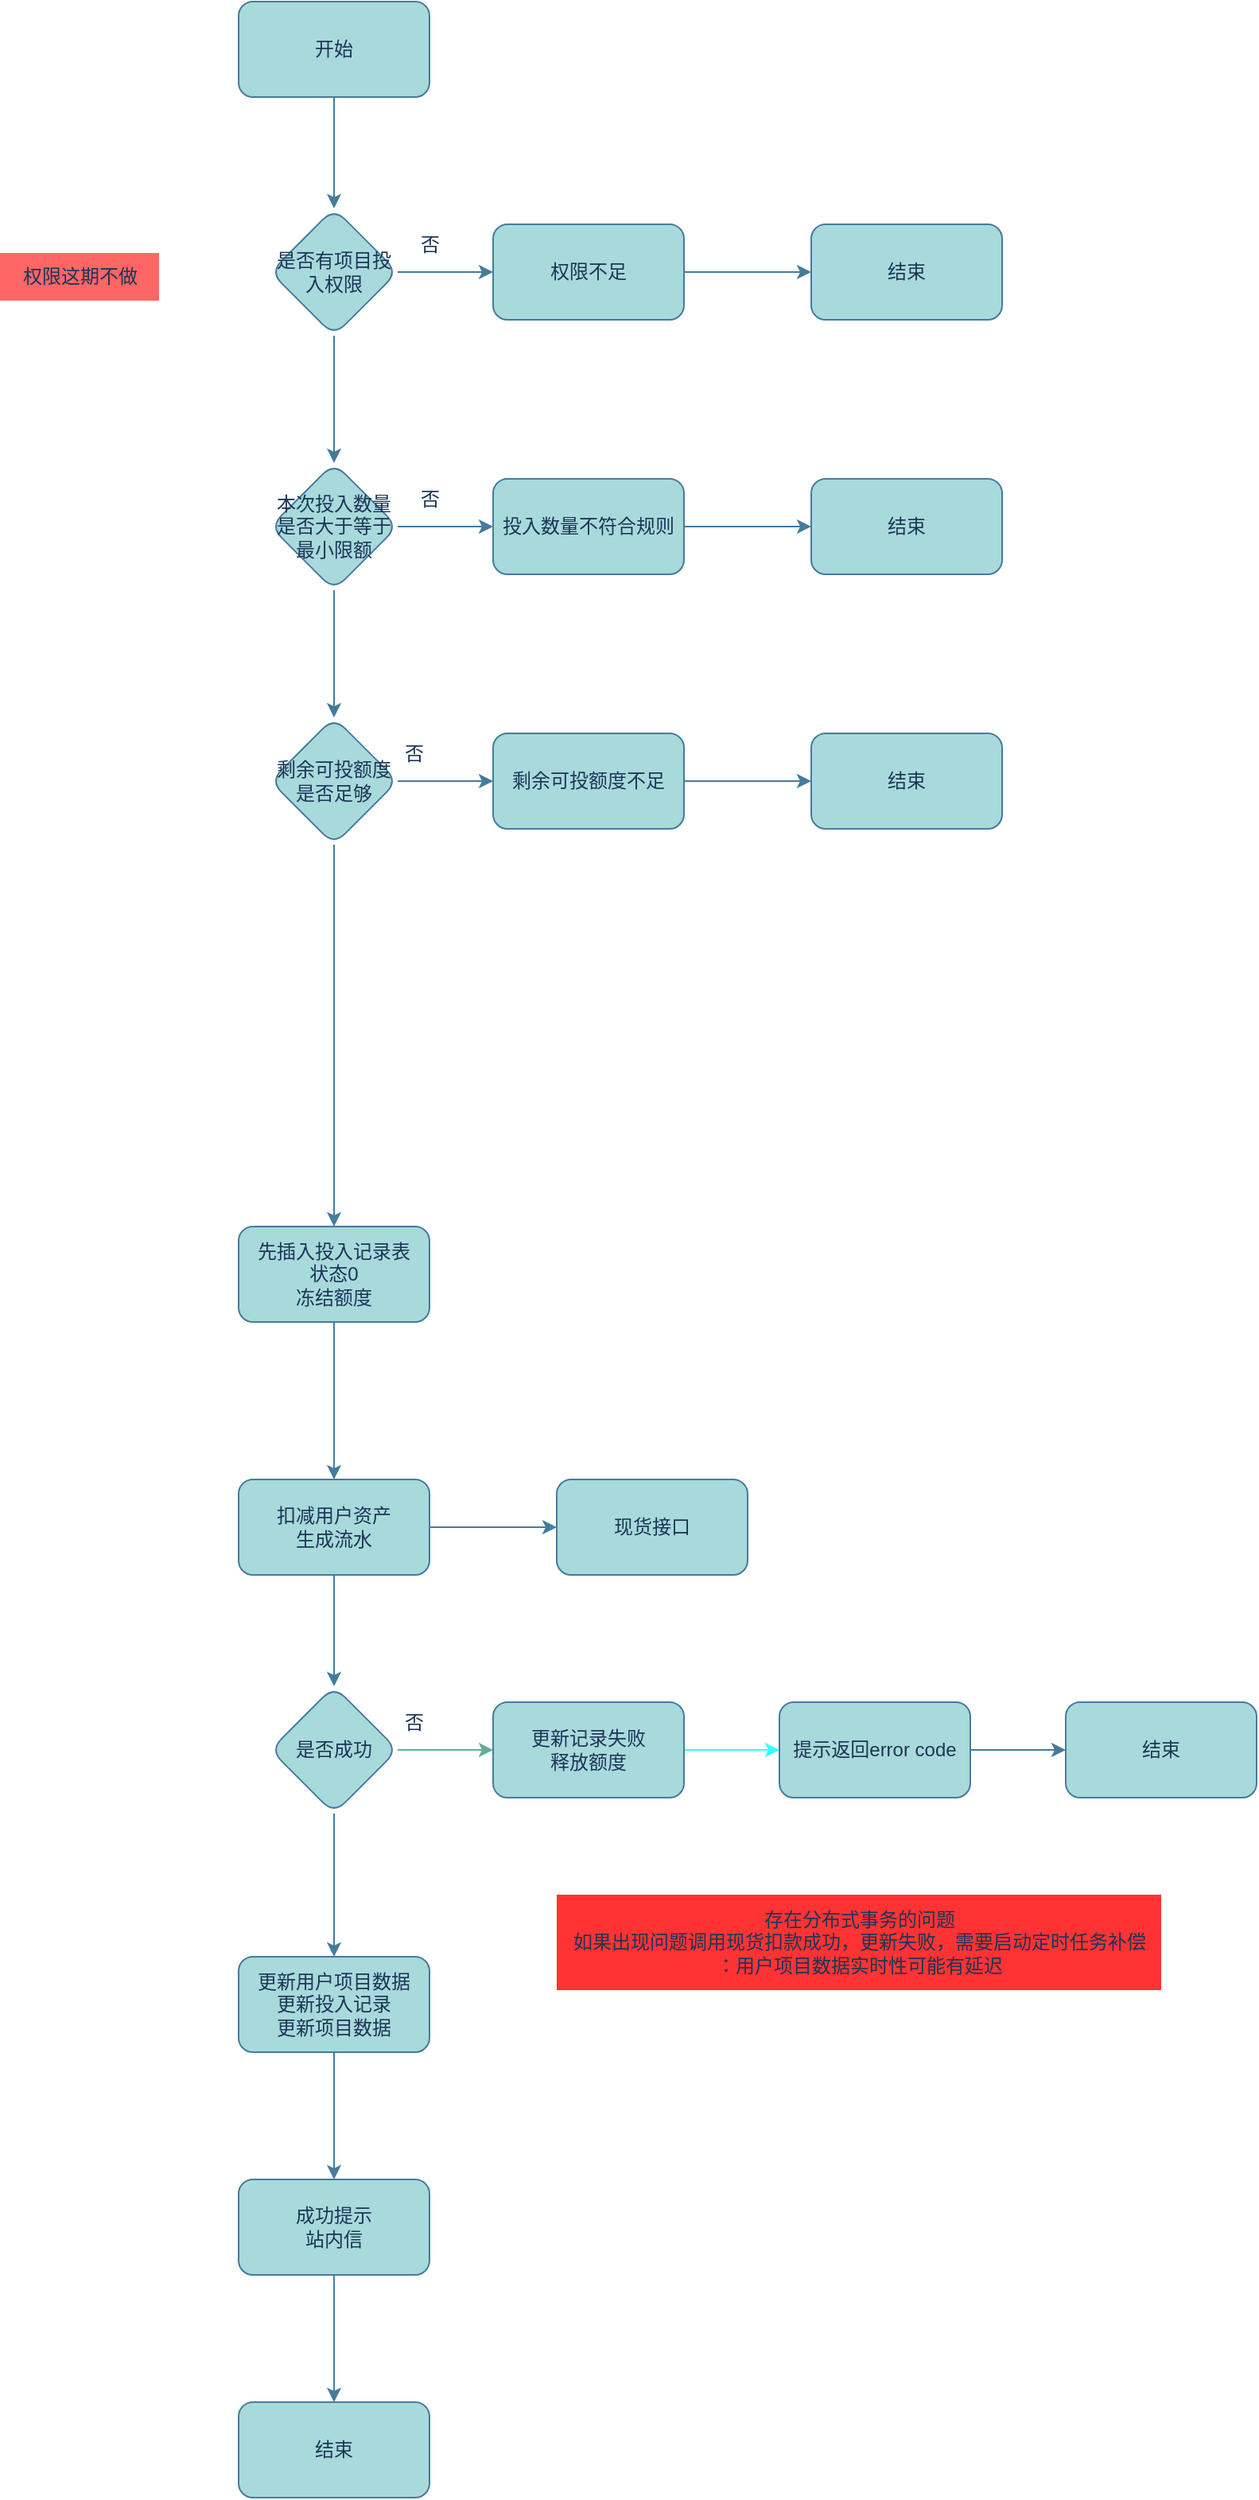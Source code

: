 <mxfile version="21.5.2" type="github">
  <diagram id="C5RBs43oDa-KdzZeNtuy" name="Page-1">
    <mxGraphModel dx="954" dy="500" grid="1" gridSize="10" guides="1" tooltips="1" connect="1" arrows="1" fold="1" page="1" pageScale="1" pageWidth="1200" pageHeight="1920" background="#ffffff" math="0" shadow="0">
      <root>
        <mxCell id="WIyWlLk6GJQsqaUBKTNV-0" />
        <mxCell id="WIyWlLk6GJQsqaUBKTNV-1" parent="WIyWlLk6GJQsqaUBKTNV-0" />
        <mxCell id="2e_g-QVYGHSv_7SJw1xX-2" value="" style="edgeStyle=orthogonalEdgeStyle;rounded=0;orthogonalLoop=1;jettySize=auto;html=1;strokeColor=#457B9D;fontColor=#1D3557;fillColor=#A8DADC;" parent="WIyWlLk6GJQsqaUBKTNV-1" source="2e_g-QVYGHSv_7SJw1xX-0" target="2e_g-QVYGHSv_7SJw1xX-1" edge="1">
          <mxGeometry relative="1" as="geometry" />
        </mxCell>
        <mxCell id="2e_g-QVYGHSv_7SJw1xX-0" value="开始" style="rounded=1;whiteSpace=wrap;html=1;strokeColor=#457B9D;fontColor=#1D3557;fillColor=#A8DADC;" parent="WIyWlLk6GJQsqaUBKTNV-1" vertex="1">
          <mxGeometry x="250" y="20" width="120" height="60" as="geometry" />
        </mxCell>
        <mxCell id="2e_g-QVYGHSv_7SJw1xX-4" value="" style="edgeStyle=orthogonalEdgeStyle;rounded=0;orthogonalLoop=1;jettySize=auto;html=1;strokeColor=#457B9D;fontColor=#1D3557;fillColor=#A8DADC;" parent="WIyWlLk6GJQsqaUBKTNV-1" source="2e_g-QVYGHSv_7SJw1xX-1" target="2e_g-QVYGHSv_7SJw1xX-3" edge="1">
          <mxGeometry relative="1" as="geometry" />
        </mxCell>
        <mxCell id="2e_g-QVYGHSv_7SJw1xX-9" value="" style="edgeStyle=orthogonalEdgeStyle;rounded=0;orthogonalLoop=1;jettySize=auto;html=1;strokeColor=#457B9D;fontColor=#1D3557;fillColor=#A8DADC;" parent="WIyWlLk6GJQsqaUBKTNV-1" source="2e_g-QVYGHSv_7SJw1xX-1" target="2e_g-QVYGHSv_7SJw1xX-8" edge="1">
          <mxGeometry relative="1" as="geometry" />
        </mxCell>
        <mxCell id="2e_g-QVYGHSv_7SJw1xX-1" value="是否有项目投入权限" style="rhombus;whiteSpace=wrap;html=1;fillColor=#A8DADC;strokeColor=#457B9D;fontColor=#1D3557;rounded=1;" parent="WIyWlLk6GJQsqaUBKTNV-1" vertex="1">
          <mxGeometry x="270" y="150" width="80" height="80" as="geometry" />
        </mxCell>
        <mxCell id="2e_g-QVYGHSv_7SJw1xX-7" value="" style="edgeStyle=orthogonalEdgeStyle;rounded=0;orthogonalLoop=1;jettySize=auto;html=1;strokeColor=#457B9D;fontColor=#1D3557;fillColor=#A8DADC;" parent="WIyWlLk6GJQsqaUBKTNV-1" source="2e_g-QVYGHSv_7SJw1xX-3" target="2e_g-QVYGHSv_7SJw1xX-6" edge="1">
          <mxGeometry relative="1" as="geometry" />
        </mxCell>
        <mxCell id="2e_g-QVYGHSv_7SJw1xX-3" value="权限不足" style="whiteSpace=wrap;html=1;fillColor=#A8DADC;strokeColor=#457B9D;fontColor=#1D3557;rounded=1;" parent="WIyWlLk6GJQsqaUBKTNV-1" vertex="1">
          <mxGeometry x="410" y="160" width="120" height="60" as="geometry" />
        </mxCell>
        <mxCell id="2e_g-QVYGHSv_7SJw1xX-5" value="否" style="text;html=1;align=center;verticalAlign=middle;resizable=0;points=[];autosize=1;strokeColor=none;fillColor=none;fontColor=#1D3557;" parent="WIyWlLk6GJQsqaUBKTNV-1" vertex="1">
          <mxGeometry x="350" y="158" width="40" height="30" as="geometry" />
        </mxCell>
        <mxCell id="2e_g-QVYGHSv_7SJw1xX-6" value="结束" style="whiteSpace=wrap;html=1;fillColor=#A8DADC;strokeColor=#457B9D;fontColor=#1D3557;rounded=1;" parent="WIyWlLk6GJQsqaUBKTNV-1" vertex="1">
          <mxGeometry x="610" y="160" width="120" height="60" as="geometry" />
        </mxCell>
        <mxCell id="2e_g-QVYGHSv_7SJw1xX-11" value="" style="edgeStyle=orthogonalEdgeStyle;rounded=0;orthogonalLoop=1;jettySize=auto;html=1;strokeColor=#457B9D;fontColor=#1D3557;fillColor=#A8DADC;" parent="WIyWlLk6GJQsqaUBKTNV-1" source="2e_g-QVYGHSv_7SJw1xX-8" target="2e_g-QVYGHSv_7SJw1xX-10" edge="1">
          <mxGeometry relative="1" as="geometry" />
        </mxCell>
        <mxCell id="2e_g-QVYGHSv_7SJw1xX-18" value="" style="edgeStyle=orthogonalEdgeStyle;rounded=0;orthogonalLoop=1;jettySize=auto;html=1;strokeColor=#457B9D;fontColor=#1D3557;fillColor=#A8DADC;" parent="WIyWlLk6GJQsqaUBKTNV-1" source="2e_g-QVYGHSv_7SJw1xX-8" target="2e_g-QVYGHSv_7SJw1xX-17" edge="1">
          <mxGeometry relative="1" as="geometry" />
        </mxCell>
        <mxCell id="2e_g-QVYGHSv_7SJw1xX-8" value="本次投入数量是否大于等于最小限额" style="rhombus;whiteSpace=wrap;html=1;fillColor=#A8DADC;strokeColor=#457B9D;fontColor=#1D3557;rounded=1;" parent="WIyWlLk6GJQsqaUBKTNV-1" vertex="1">
          <mxGeometry x="270" y="310" width="80" height="80" as="geometry" />
        </mxCell>
        <mxCell id="2e_g-QVYGHSv_7SJw1xX-14" value="" style="edgeStyle=orthogonalEdgeStyle;rounded=0;orthogonalLoop=1;jettySize=auto;html=1;strokeColor=#457B9D;fontColor=#1D3557;fillColor=#A8DADC;" parent="WIyWlLk6GJQsqaUBKTNV-1" source="2e_g-QVYGHSv_7SJw1xX-10" target="2e_g-QVYGHSv_7SJw1xX-13" edge="1">
          <mxGeometry relative="1" as="geometry" />
        </mxCell>
        <mxCell id="2e_g-QVYGHSv_7SJw1xX-10" value="投入数量不符合规则" style="whiteSpace=wrap;html=1;fillColor=#A8DADC;strokeColor=#457B9D;fontColor=#1D3557;rounded=1;" parent="WIyWlLk6GJQsqaUBKTNV-1" vertex="1">
          <mxGeometry x="410" y="320" width="120" height="60" as="geometry" />
        </mxCell>
        <mxCell id="2e_g-QVYGHSv_7SJw1xX-12" value="否" style="text;html=1;align=center;verticalAlign=middle;resizable=0;points=[];autosize=1;strokeColor=none;fillColor=none;fontColor=#1D3557;" parent="WIyWlLk6GJQsqaUBKTNV-1" vertex="1">
          <mxGeometry x="350" y="318" width="40" height="30" as="geometry" />
        </mxCell>
        <mxCell id="2e_g-QVYGHSv_7SJw1xX-13" value="结束" style="whiteSpace=wrap;html=1;fillColor=#A8DADC;strokeColor=#457B9D;fontColor=#1D3557;rounded=1;" parent="WIyWlLk6GJQsqaUBKTNV-1" vertex="1">
          <mxGeometry x="610" y="320" width="120" height="60" as="geometry" />
        </mxCell>
        <mxCell id="2e_g-QVYGHSv_7SJw1xX-20" value="" style="edgeStyle=orthogonalEdgeStyle;rounded=0;orthogonalLoop=1;jettySize=auto;html=1;strokeColor=#457B9D;fontColor=#1D3557;fillColor=#A8DADC;" parent="WIyWlLk6GJQsqaUBKTNV-1" source="2e_g-QVYGHSv_7SJw1xX-17" target="2e_g-QVYGHSv_7SJw1xX-19" edge="1">
          <mxGeometry relative="1" as="geometry" />
        </mxCell>
        <mxCell id="2e_g-QVYGHSv_7SJw1xX-25" value="" style="edgeStyle=orthogonalEdgeStyle;rounded=0;orthogonalLoop=1;jettySize=auto;html=1;strokeColor=#457B9D;fontColor=#1D3557;fillColor=#A8DADC;entryX=0.5;entryY=0;entryDx=0;entryDy=0;" parent="WIyWlLk6GJQsqaUBKTNV-1" source="2e_g-QVYGHSv_7SJw1xX-17" target="2e_g-QVYGHSv_7SJw1xX-58" edge="1">
          <mxGeometry relative="1" as="geometry">
            <mxPoint x="310" y="770" as="targetPoint" />
          </mxGeometry>
        </mxCell>
        <mxCell id="2e_g-QVYGHSv_7SJw1xX-17" value="剩余可投额度是否足够" style="rhombus;whiteSpace=wrap;html=1;fillColor=#A8DADC;strokeColor=#457B9D;fontColor=#1D3557;rounded=1;" parent="WIyWlLk6GJQsqaUBKTNV-1" vertex="1">
          <mxGeometry x="270" y="470" width="80" height="80" as="geometry" />
        </mxCell>
        <mxCell id="2e_g-QVYGHSv_7SJw1xX-23" value="" style="edgeStyle=orthogonalEdgeStyle;rounded=0;orthogonalLoop=1;jettySize=auto;html=1;strokeColor=#457B9D;fontColor=#1D3557;fillColor=#A8DADC;" parent="WIyWlLk6GJQsqaUBKTNV-1" source="2e_g-QVYGHSv_7SJw1xX-19" target="2e_g-QVYGHSv_7SJw1xX-22" edge="1">
          <mxGeometry relative="1" as="geometry" />
        </mxCell>
        <mxCell id="2e_g-QVYGHSv_7SJw1xX-19" value="剩余可投额度不足" style="whiteSpace=wrap;html=1;fillColor=#A8DADC;strokeColor=#457B9D;fontColor=#1D3557;rounded=1;" parent="WIyWlLk6GJQsqaUBKTNV-1" vertex="1">
          <mxGeometry x="410" y="480" width="120" height="60" as="geometry" />
        </mxCell>
        <mxCell id="2e_g-QVYGHSv_7SJw1xX-21" value="否" style="text;html=1;align=center;verticalAlign=middle;resizable=0;points=[];autosize=1;strokeColor=none;fillColor=none;fontColor=#1D3557;" parent="WIyWlLk6GJQsqaUBKTNV-1" vertex="1">
          <mxGeometry x="340" y="478" width="40" height="30" as="geometry" />
        </mxCell>
        <mxCell id="2e_g-QVYGHSv_7SJw1xX-22" value="结束" style="whiteSpace=wrap;html=1;fillColor=#A8DADC;strokeColor=#457B9D;fontColor=#1D3557;rounded=1;" parent="WIyWlLk6GJQsqaUBKTNV-1" vertex="1">
          <mxGeometry x="610" y="480" width="120" height="60" as="geometry" />
        </mxCell>
        <mxCell id="2e_g-QVYGHSv_7SJw1xX-38" value="" style="edgeStyle=orthogonalEdgeStyle;rounded=0;orthogonalLoop=1;jettySize=auto;html=1;strokeColor=#457B9D;fontColor=#1D3557;fillColor=#A8DADC;" parent="WIyWlLk6GJQsqaUBKTNV-1" source="2e_g-QVYGHSv_7SJw1xX-31" target="2e_g-QVYGHSv_7SJw1xX-37" edge="1">
          <mxGeometry relative="1" as="geometry" />
        </mxCell>
        <mxCell id="2e_g-QVYGHSv_7SJw1xX-52" value="" style="edgeStyle=orthogonalEdgeStyle;rounded=0;orthogonalLoop=1;jettySize=auto;html=1;strokeColor=#457B9D;fontColor=#1D3557;fillColor=#A8DADC;" parent="WIyWlLk6GJQsqaUBKTNV-1" source="2e_g-QVYGHSv_7SJw1xX-31" target="2e_g-QVYGHSv_7SJw1xX-51" edge="1">
          <mxGeometry relative="1" as="geometry" />
        </mxCell>
        <mxCell id="2e_g-QVYGHSv_7SJw1xX-31" value="扣减用户资产&lt;br&gt;生成流水" style="whiteSpace=wrap;html=1;fillColor=#A8DADC;strokeColor=#457B9D;fontColor=#1D3557;rounded=1;" parent="WIyWlLk6GJQsqaUBKTNV-1" vertex="1">
          <mxGeometry x="250" y="949" width="120" height="60" as="geometry" />
        </mxCell>
        <mxCell id="2e_g-QVYGHSv_7SJw1xX-45" value="" style="edgeStyle=orthogonalEdgeStyle;rounded=0;orthogonalLoop=1;jettySize=auto;html=1;strokeColor=#457B9D;fontColor=#1D3557;fillColor=#A8DADC;" parent="WIyWlLk6GJQsqaUBKTNV-1" source="2e_g-QVYGHSv_7SJw1xX-37" target="2e_g-QVYGHSv_7SJw1xX-44" edge="1">
          <mxGeometry relative="1" as="geometry" />
        </mxCell>
        <mxCell id="VE-9P-0I6FmuzYfHiPfc-7" value="" style="edgeStyle=orthogonalEdgeStyle;rounded=0;orthogonalLoop=1;jettySize=auto;html=1;strokeColor=#67AB9F;" edge="1" parent="WIyWlLk6GJQsqaUBKTNV-1" source="2e_g-QVYGHSv_7SJw1xX-37" target="VE-9P-0I6FmuzYfHiPfc-6">
          <mxGeometry relative="1" as="geometry" />
        </mxCell>
        <mxCell id="2e_g-QVYGHSv_7SJw1xX-37" value="是否成功" style="rhombus;whiteSpace=wrap;html=1;fillColor=#A8DADC;strokeColor=#457B9D;fontColor=#1D3557;rounded=1;" parent="WIyWlLk6GJQsqaUBKTNV-1" vertex="1">
          <mxGeometry x="270" y="1079" width="80" height="80" as="geometry" />
        </mxCell>
        <mxCell id="2e_g-QVYGHSv_7SJw1xX-43" value="" style="edgeStyle=orthogonalEdgeStyle;rounded=0;orthogonalLoop=1;jettySize=auto;html=1;strokeColor=#457B9D;fontColor=#1D3557;fillColor=#A8DADC;" parent="WIyWlLk6GJQsqaUBKTNV-1" source="2e_g-QVYGHSv_7SJw1xX-39" target="2e_g-QVYGHSv_7SJw1xX-42" edge="1">
          <mxGeometry relative="1" as="geometry" />
        </mxCell>
        <mxCell id="2e_g-QVYGHSv_7SJw1xX-39" value="提示返回error code&lt;br&gt;" style="whiteSpace=wrap;html=1;fillColor=#A8DADC;strokeColor=#457B9D;fontColor=#1D3557;rounded=1;" parent="WIyWlLk6GJQsqaUBKTNV-1" vertex="1">
          <mxGeometry x="590" y="1089" width="120" height="60" as="geometry" />
        </mxCell>
        <mxCell id="2e_g-QVYGHSv_7SJw1xX-41" value="否" style="text;html=1;align=center;verticalAlign=middle;resizable=0;points=[];autosize=1;strokeColor=none;fillColor=none;fontColor=#1D3557;" parent="WIyWlLk6GJQsqaUBKTNV-1" vertex="1">
          <mxGeometry x="340" y="1087" width="40" height="30" as="geometry" />
        </mxCell>
        <mxCell id="2e_g-QVYGHSv_7SJw1xX-42" value="结束" style="whiteSpace=wrap;html=1;fillColor=#A8DADC;strokeColor=#457B9D;fontColor=#1D3557;rounded=1;" parent="WIyWlLk6GJQsqaUBKTNV-1" vertex="1">
          <mxGeometry x="770" y="1089" width="120" height="60" as="geometry" />
        </mxCell>
        <mxCell id="2e_g-QVYGHSv_7SJw1xX-47" value="" style="edgeStyle=orthogonalEdgeStyle;rounded=0;orthogonalLoop=1;jettySize=auto;html=1;strokeColor=#457B9D;fontColor=#1D3557;fillColor=#A8DADC;" parent="WIyWlLk6GJQsqaUBKTNV-1" source="2e_g-QVYGHSv_7SJw1xX-44" target="2e_g-QVYGHSv_7SJw1xX-46" edge="1">
          <mxGeometry relative="1" as="geometry" />
        </mxCell>
        <mxCell id="2e_g-QVYGHSv_7SJw1xX-44" value="更新用户项目数据&lt;br&gt;更新投入记录&lt;br&gt;更新项目数据" style="whiteSpace=wrap;html=1;fillColor=#A8DADC;strokeColor=#457B9D;fontColor=#1D3557;rounded=1;" parent="WIyWlLk6GJQsqaUBKTNV-1" vertex="1">
          <mxGeometry x="250" y="1249" width="120" height="60" as="geometry" />
        </mxCell>
        <mxCell id="2e_g-QVYGHSv_7SJw1xX-49" value="" style="edgeStyle=orthogonalEdgeStyle;rounded=0;orthogonalLoop=1;jettySize=auto;html=1;strokeColor=#457B9D;fontColor=#1D3557;fillColor=#A8DADC;" parent="WIyWlLk6GJQsqaUBKTNV-1" source="2e_g-QVYGHSv_7SJw1xX-46" target="2e_g-QVYGHSv_7SJw1xX-48" edge="1">
          <mxGeometry relative="1" as="geometry" />
        </mxCell>
        <mxCell id="2e_g-QVYGHSv_7SJw1xX-46" value="成功提示&lt;br&gt;站内信" style="whiteSpace=wrap;html=1;fillColor=#A8DADC;strokeColor=#457B9D;fontColor=#1D3557;rounded=1;" parent="WIyWlLk6GJQsqaUBKTNV-1" vertex="1">
          <mxGeometry x="250" y="1389" width="120" height="60" as="geometry" />
        </mxCell>
        <mxCell id="2e_g-QVYGHSv_7SJw1xX-48" value="结束" style="whiteSpace=wrap;html=1;fillColor=#A8DADC;strokeColor=#457B9D;fontColor=#1D3557;rounded=1;" parent="WIyWlLk6GJQsqaUBKTNV-1" vertex="1">
          <mxGeometry x="250" y="1529" width="120" height="60" as="geometry" />
        </mxCell>
        <mxCell id="2e_g-QVYGHSv_7SJw1xX-50" value="存在分布式事务的问题&lt;br&gt;如果出现问题调用现货扣款成功，更新失败，需要启动定时任务补偿&lt;br&gt;：用户项目数据实时性可能有延迟" style="text;html=1;align=center;verticalAlign=middle;resizable=0;points=[];autosize=1;strokeColor=none;fillColor=#FF3333;fontColor=#1D3557;" parent="WIyWlLk6GJQsqaUBKTNV-1" vertex="1">
          <mxGeometry x="450" y="1210" width="380" height="60" as="geometry" />
        </mxCell>
        <mxCell id="2e_g-QVYGHSv_7SJw1xX-51" value="现货接口" style="whiteSpace=wrap;html=1;fillColor=#A8DADC;strokeColor=#457B9D;fontColor=#1D3557;rounded=1;" parent="WIyWlLk6GJQsqaUBKTNV-1" vertex="1">
          <mxGeometry x="450" y="949" width="120" height="60" as="geometry" />
        </mxCell>
        <mxCell id="2e_g-QVYGHSv_7SJw1xX-60" style="edgeStyle=orthogonalEdgeStyle;rounded=0;orthogonalLoop=1;jettySize=auto;html=1;entryX=0.5;entryY=0;entryDx=0;entryDy=0;strokeColor=#457B9D;fontColor=#1D3557;fillColor=#A8DADC;" parent="WIyWlLk6GJQsqaUBKTNV-1" source="2e_g-QVYGHSv_7SJw1xX-58" target="2e_g-QVYGHSv_7SJw1xX-31" edge="1">
          <mxGeometry relative="1" as="geometry" />
        </mxCell>
        <mxCell id="2e_g-QVYGHSv_7SJw1xX-58" value="先插入投入记录表&lt;br&gt;状态0&lt;br&gt;冻结额度" style="rounded=1;whiteSpace=wrap;html=1;strokeColor=#457B9D;fontColor=#1D3557;fillColor=#A8DADC;" parent="WIyWlLk6GJQsqaUBKTNV-1" vertex="1">
          <mxGeometry x="250" y="790" width="120" height="60" as="geometry" />
        </mxCell>
        <mxCell id="2e_g-QVYGHSv_7SJw1xX-61" value="权限这期不做" style="text;html=1;align=center;verticalAlign=middle;resizable=0;points=[];autosize=1;strokeColor=none;fillColor=#FF6666;fontColor=#1D3557;" parent="WIyWlLk6GJQsqaUBKTNV-1" vertex="1">
          <mxGeometry x="100" y="178" width="100" height="30" as="geometry" />
        </mxCell>
        <mxCell id="VE-9P-0I6FmuzYfHiPfc-8" style="edgeStyle=orthogonalEdgeStyle;rounded=0;orthogonalLoop=1;jettySize=auto;html=1;entryX=0;entryY=0.5;entryDx=0;entryDy=0;strokeColor=#33FFFF;" edge="1" parent="WIyWlLk6GJQsqaUBKTNV-1" source="VE-9P-0I6FmuzYfHiPfc-6" target="2e_g-QVYGHSv_7SJw1xX-39">
          <mxGeometry relative="1" as="geometry" />
        </mxCell>
        <mxCell id="VE-9P-0I6FmuzYfHiPfc-6" value="更新记录失败&lt;br&gt;释放额度" style="whiteSpace=wrap;html=1;fillColor=#A8DADC;strokeColor=#457B9D;fontColor=#1D3557;rounded=1;" vertex="1" parent="WIyWlLk6GJQsqaUBKTNV-1">
          <mxGeometry x="410" y="1089" width="120" height="60" as="geometry" />
        </mxCell>
      </root>
    </mxGraphModel>
  </diagram>
</mxfile>
